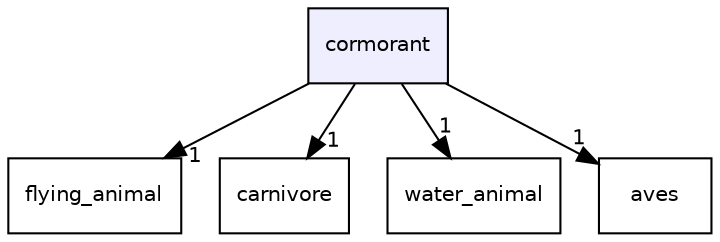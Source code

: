 digraph "cormorant" {
  compound=true
  node [ fontsize="10", fontname="Helvetica"];
  edge [ labelfontsize="10", labelfontname="Helvetica"];
  dir_81405a871d5bf053e6ea917dae18eb04 [shape=box, label="cormorant", style="filled", fillcolor="#eeeeff", pencolor="black", URL="dir_81405a871d5bf053e6ea917dae18eb04.html"];
  dir_b1c35ce512719b49e7917450efc9175b [shape=box label="flying_animal" URL="dir_b1c35ce512719b49e7917450efc9175b.html"];
  dir_edf397f3234c08e1347fc2ffaa9619ef [shape=box label="carnivore" URL="dir_edf397f3234c08e1347fc2ffaa9619ef.html"];
  dir_43077ec27605880ea06137d5578c96fe [shape=box label="water_animal" URL="dir_43077ec27605880ea06137d5578c96fe.html"];
  dir_f8960d0c328634cb81407409d616a6c5 [shape=box label="aves" URL="dir_f8960d0c328634cb81407409d616a6c5.html"];
  dir_81405a871d5bf053e6ea917dae18eb04->dir_b1c35ce512719b49e7917450efc9175b [headlabel="1", labeldistance=1.5 headhref="dir_000008_000018.html"];
  dir_81405a871d5bf053e6ea917dae18eb04->dir_edf397f3234c08e1347fc2ffaa9619ef [headlabel="1", labeldistance=1.5 headhref="dir_000008_000005.html"];
  dir_81405a871d5bf053e6ea917dae18eb04->dir_43077ec27605880ea06137d5578c96fe [headlabel="1", labeldistance=1.5 headhref="dir_000008_000045.html"];
  dir_81405a871d5bf053e6ea917dae18eb04->dir_f8960d0c328634cb81407409d616a6c5 [headlabel="1", labeldistance=1.5 headhref="dir_000008_000003.html"];
}
